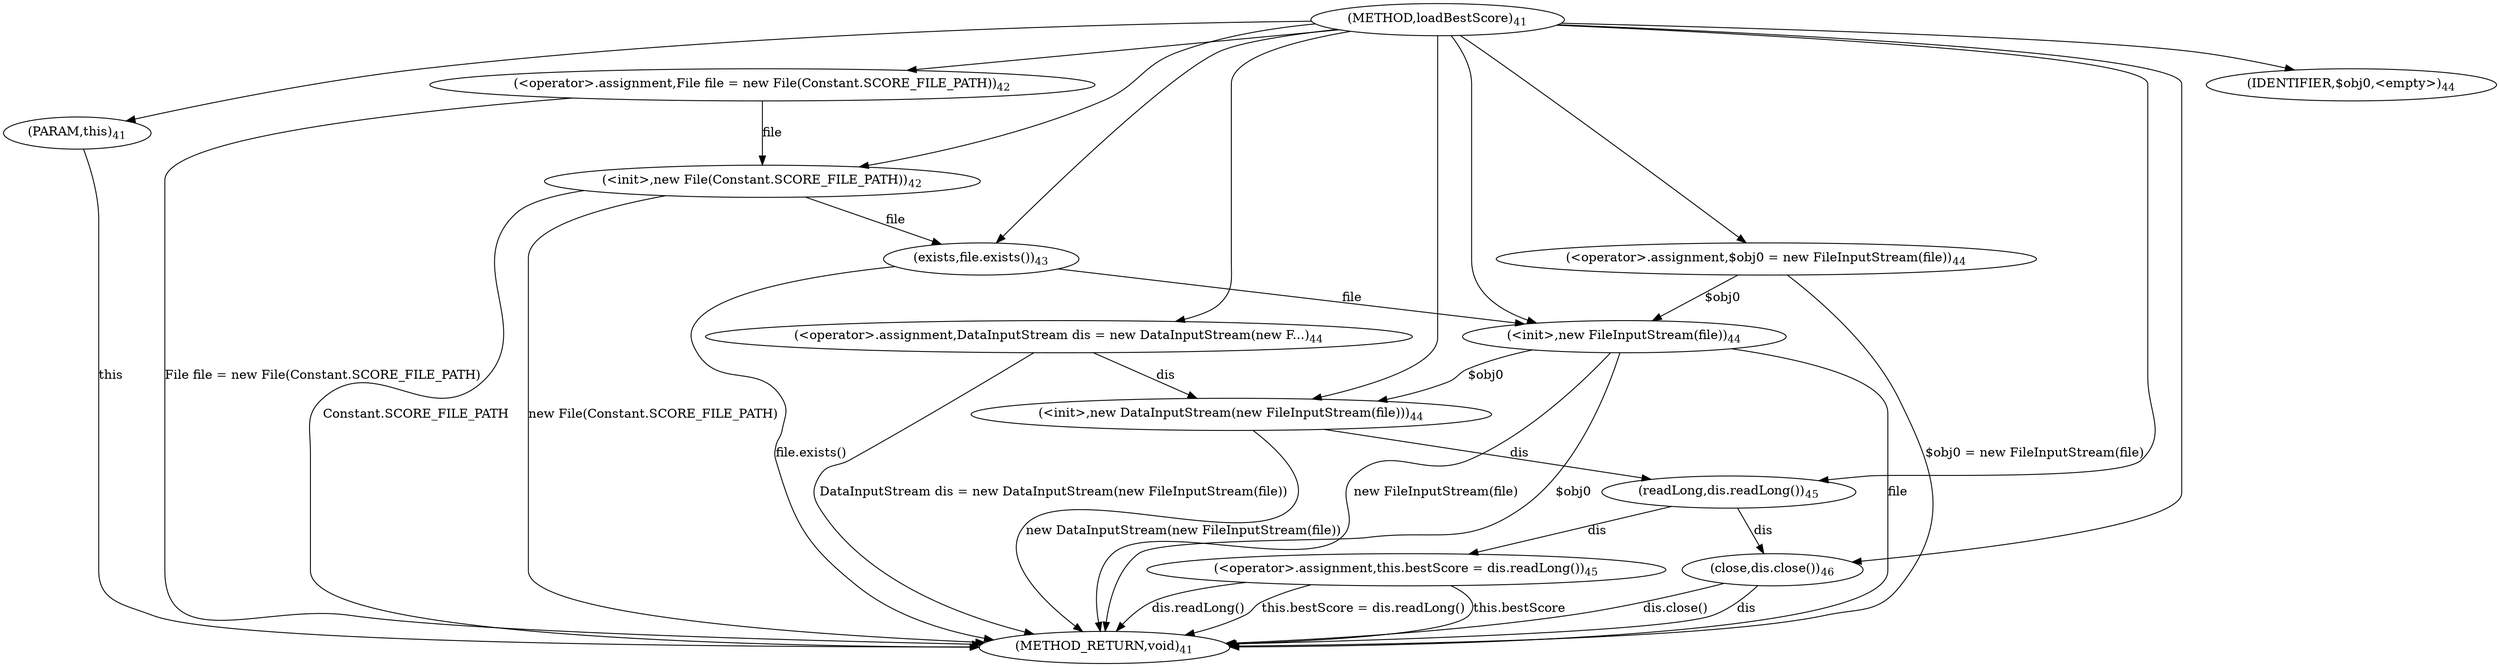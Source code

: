 digraph "loadBestScore" {  
"99" [label = <(METHOD,loadBestScore)<SUB>41</SUB>> ]
"140" [label = <(METHOD_RETURN,void)<SUB>41</SUB>> ]
"100" [label = <(PARAM,this)<SUB>41</SUB>> ]
"103" [label = <(&lt;operator&gt;.assignment,File file = new File(Constant.SCORE_FILE_PATH))<SUB>42</SUB>> ]
"106" [label = <(&lt;init&gt;,new File(Constant.SCORE_FILE_PATH))<SUB>42</SUB>> ]
"103" [label = <(&lt;operator&gt;.assignment,File file = new File(Constant.SCORE_FILE_PATH))<SUB>42</SUB>> ]
"103" [label = <(&lt;operator&gt;.assignment,File file = new File(Constant.SCORE_FILE_PATH))<SUB>42</SUB>> ]
"106" [label = <(&lt;init&gt;,new File(Constant.SCORE_FILE_PATH))<SUB>42</SUB>> ]
"106" [label = <(&lt;init&gt;,new File(Constant.SCORE_FILE_PATH))<SUB>42</SUB>> ]
"112" [label = <(exists,file.exists())<SUB>43</SUB>> ]
"112" [label = <(exists,file.exists())<SUB>43</SUB>> ]
"116" [label = <(&lt;operator&gt;.assignment,DataInputStream dis = new DataInputStream(new F...)<SUB>44</SUB>> ]
"119" [label = <(&lt;init&gt;,new DataInputStream(new FileInputStream(file)))<SUB>44</SUB>> ]
"130" [label = <(&lt;operator&gt;.assignment,this.bestScore = dis.readLong())<SUB>45</SUB>> ]
"136" [label = <(close,dis.close())<SUB>46</SUB>> ]
"116" [label = <(&lt;operator&gt;.assignment,DataInputStream dis = new DataInputStream(new F...)<SUB>44</SUB>> ]
"116" [label = <(&lt;operator&gt;.assignment,DataInputStream dis = new DataInputStream(new F...)<SUB>44</SUB>> ]
"119" [label = <(&lt;init&gt;,new DataInputStream(new FileInputStream(file)))<SUB>44</SUB>> ]
"119" [label = <(&lt;init&gt;,new DataInputStream(new FileInputStream(file)))<SUB>44</SUB>> ]
"130" [label = <(&lt;operator&gt;.assignment,this.bestScore = dis.readLong())<SUB>45</SUB>> ]
"130" [label = <(&lt;operator&gt;.assignment,this.bestScore = dis.readLong())<SUB>45</SUB>> ]
"136" [label = <(close,dis.close())<SUB>46</SUB>> ]
"123" [label = <(&lt;operator&gt;.assignment,$obj0 = new FileInputStream(file))<SUB>44</SUB>> ]
"126" [label = <(&lt;init&gt;,new FileInputStream(file))<SUB>44</SUB>> ]
"129" [label = <(IDENTIFIER,$obj0,&lt;empty&gt;)<SUB>44</SUB>> ]
"134" [label = <(readLong,dis.readLong())<SUB>45</SUB>> ]
"123" [label = <(&lt;operator&gt;.assignment,$obj0 = new FileInputStream(file))<SUB>44</SUB>> ]
"123" [label = <(&lt;operator&gt;.assignment,$obj0 = new FileInputStream(file))<SUB>44</SUB>> ]
"126" [label = <(&lt;init&gt;,new FileInputStream(file))<SUB>44</SUB>> ]
"126" [label = <(&lt;init&gt;,new FileInputStream(file))<SUB>44</SUB>> ]
  "100" -> "140"  [ label = "this"] 
  "103" -> "140"  [ label = "File file = new File(Constant.SCORE_FILE_PATH)"] 
  "106" -> "140"  [ label = "Constant.SCORE_FILE_PATH"] 
  "106" -> "140"  [ label = "new File(Constant.SCORE_FILE_PATH)"] 
  "112" -> "140"  [ label = "file.exists()"] 
  "116" -> "140"  [ label = "DataInputStream dis = new DataInputStream(new FileInputStream(file))"] 
  "123" -> "140"  [ label = "$obj0 = new FileInputStream(file)"] 
  "126" -> "140"  [ label = "$obj0"] 
  "126" -> "140"  [ label = "file"] 
  "126" -> "140"  [ label = "new FileInputStream(file)"] 
  "119" -> "140"  [ label = "new DataInputStream(new FileInputStream(file))"] 
  "130" -> "140"  [ label = "this.bestScore"] 
  "130" -> "140"  [ label = "dis.readLong()"] 
  "130" -> "140"  [ label = "this.bestScore = dis.readLong()"] 
  "136" -> "140"  [ label = "dis"] 
  "136" -> "140"  [ label = "dis.close()"] 
  "99" -> "100" 
  "99" -> "103" 
  "103" -> "106"  [ label = "file"] 
  "99" -> "106" 
  "106" -> "112"  [ label = "file"] 
  "99" -> "112" 
  "99" -> "116" 
  "134" -> "130"  [ label = "dis"] 
  "116" -> "119"  [ label = "dis"] 
  "99" -> "119" 
  "126" -> "119"  [ label = "$obj0"] 
  "134" -> "136"  [ label = "dis"] 
  "99" -> "136" 
  "99" -> "123" 
  "99" -> "129" 
  "119" -> "134"  [ label = "dis"] 
  "99" -> "134" 
  "123" -> "126"  [ label = "$obj0"] 
  "99" -> "126" 
  "112" -> "126"  [ label = "file"] 
}
